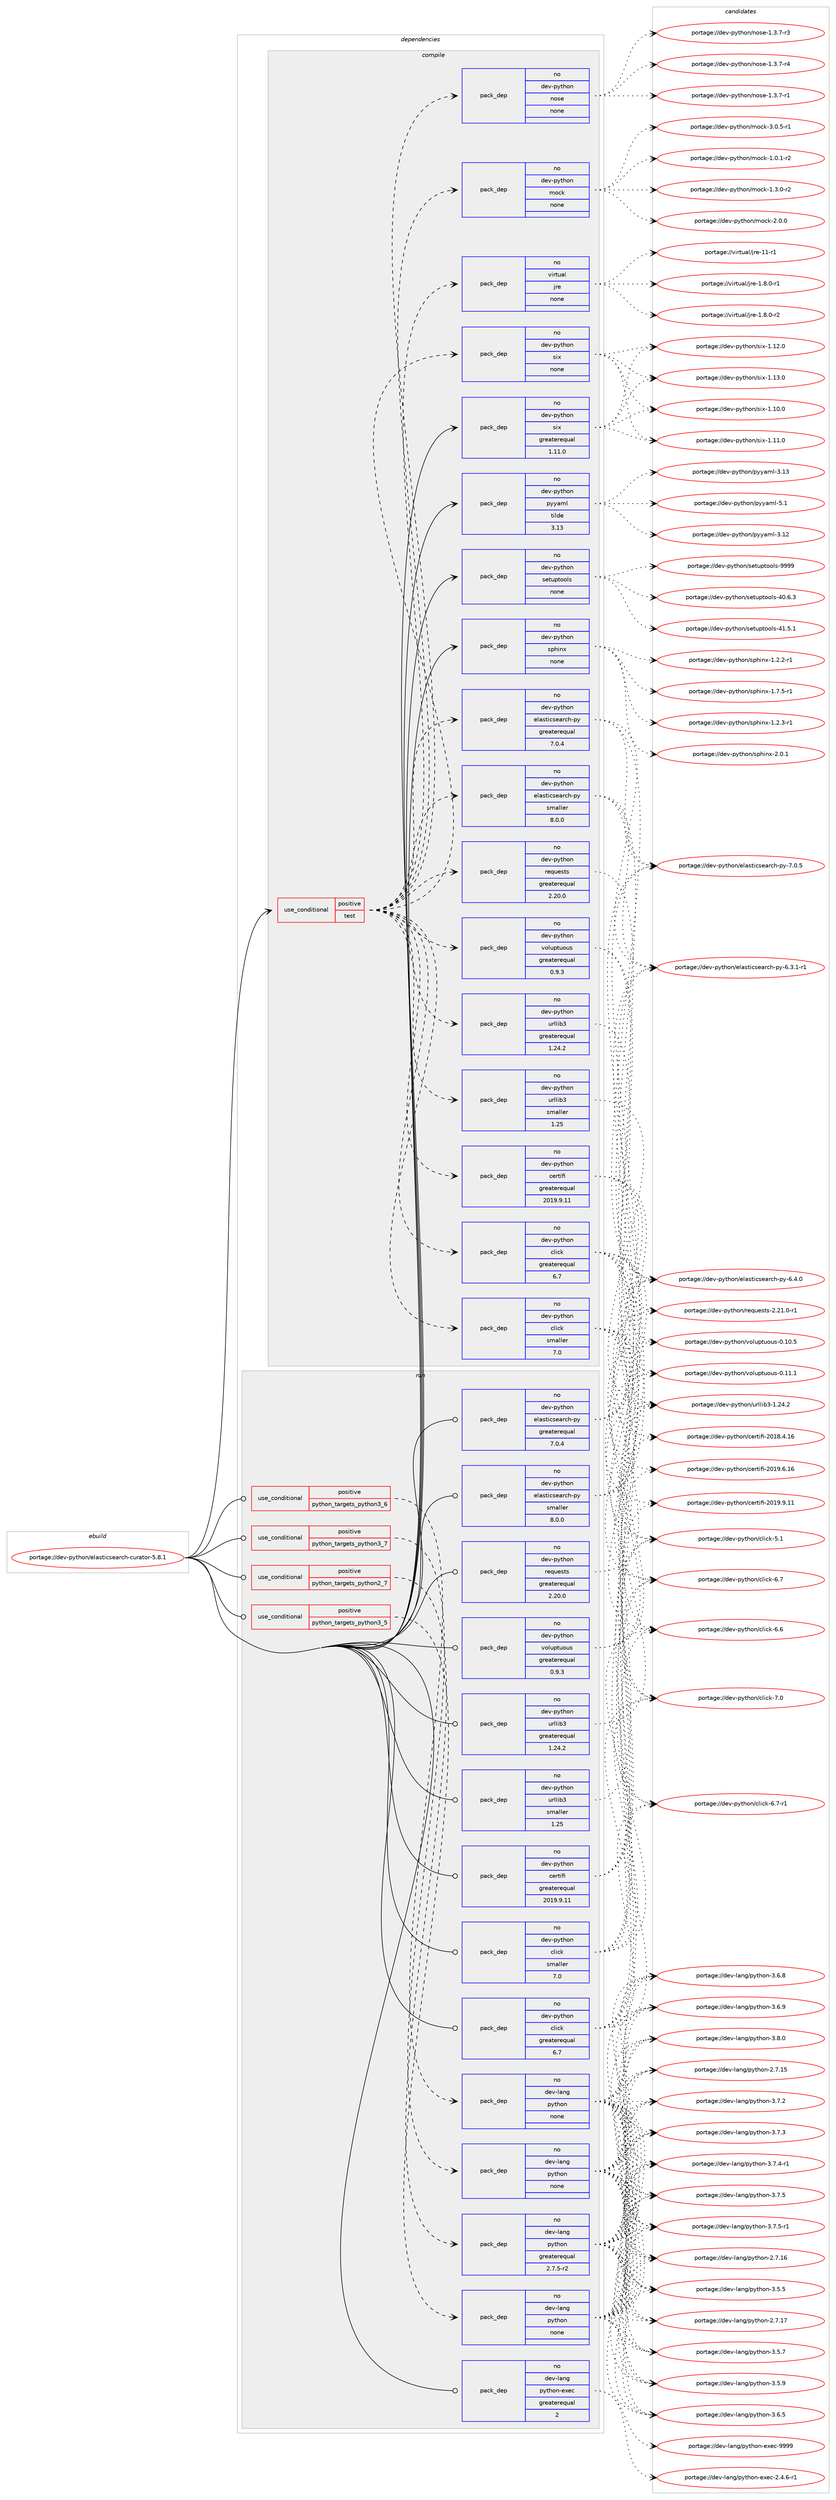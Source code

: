 digraph prolog {

# *************
# Graph options
# *************

newrank=true;
concentrate=true;
compound=true;
graph [rankdir=LR,fontname=Helvetica,fontsize=10,ranksep=1.5];#, ranksep=2.5, nodesep=0.2];
edge  [arrowhead=vee];
node  [fontname=Helvetica,fontsize=10];

# **********
# The ebuild
# **********

subgraph cluster_leftcol {
color=gray;
rank=same;
label=<<i>ebuild</i>>;
id [label="portage://dev-python/elasticsearch-curator-5.8.1", color=red, width=4, href="../dev-python/elasticsearch-curator-5.8.1.svg"];
}

# ****************
# The dependencies
# ****************

subgraph cluster_midcol {
color=gray;
label=<<i>dependencies</i>>;
subgraph cluster_compile {
fillcolor="#eeeeee";
style=filled;
label=<<i>compile</i>>;
subgraph cond28174 {
dependency138014 [label=<<TABLE BORDER="0" CELLBORDER="1" CELLSPACING="0" CELLPADDING="4"><TR><TD ROWSPAN="3" CELLPADDING="10">use_conditional</TD></TR><TR><TD>positive</TD></TR><TR><TD>test</TD></TR></TABLE>>, shape=none, color=red];
subgraph pack106523 {
dependency138015 [label=<<TABLE BORDER="0" CELLBORDER="1" CELLSPACING="0" CELLPADDING="4" WIDTH="220"><TR><TD ROWSPAN="6" CELLPADDING="30">pack_dep</TD></TR><TR><TD WIDTH="110">no</TD></TR><TR><TD>dev-python</TD></TR><TR><TD>elasticsearch-py</TD></TR><TR><TD>greaterequal</TD></TR><TR><TD>7.0.4</TD></TR></TABLE>>, shape=none, color=blue];
}
dependency138014:e -> dependency138015:w [weight=20,style="dashed",arrowhead="vee"];
subgraph pack106524 {
dependency138016 [label=<<TABLE BORDER="0" CELLBORDER="1" CELLSPACING="0" CELLPADDING="4" WIDTH="220"><TR><TD ROWSPAN="6" CELLPADDING="30">pack_dep</TD></TR><TR><TD WIDTH="110">no</TD></TR><TR><TD>dev-python</TD></TR><TR><TD>elasticsearch-py</TD></TR><TR><TD>smaller</TD></TR><TR><TD>8.0.0</TD></TR></TABLE>>, shape=none, color=blue];
}
dependency138014:e -> dependency138016:w [weight=20,style="dashed",arrowhead="vee"];
subgraph pack106525 {
dependency138017 [label=<<TABLE BORDER="0" CELLBORDER="1" CELLSPACING="0" CELLPADDING="4" WIDTH="220"><TR><TD ROWSPAN="6" CELLPADDING="30">pack_dep</TD></TR><TR><TD WIDTH="110">no</TD></TR><TR><TD>dev-python</TD></TR><TR><TD>click</TD></TR><TR><TD>greaterequal</TD></TR><TR><TD>6.7</TD></TR></TABLE>>, shape=none, color=blue];
}
dependency138014:e -> dependency138017:w [weight=20,style="dashed",arrowhead="vee"];
subgraph pack106526 {
dependency138018 [label=<<TABLE BORDER="0" CELLBORDER="1" CELLSPACING="0" CELLPADDING="4" WIDTH="220"><TR><TD ROWSPAN="6" CELLPADDING="30">pack_dep</TD></TR><TR><TD WIDTH="110">no</TD></TR><TR><TD>dev-python</TD></TR><TR><TD>click</TD></TR><TR><TD>smaller</TD></TR><TR><TD>7.0</TD></TR></TABLE>>, shape=none, color=blue];
}
dependency138014:e -> dependency138018:w [weight=20,style="dashed",arrowhead="vee"];
subgraph pack106527 {
dependency138019 [label=<<TABLE BORDER="0" CELLBORDER="1" CELLSPACING="0" CELLPADDING="4" WIDTH="220"><TR><TD ROWSPAN="6" CELLPADDING="30">pack_dep</TD></TR><TR><TD WIDTH="110">no</TD></TR><TR><TD>dev-python</TD></TR><TR><TD>certifi</TD></TR><TR><TD>greaterequal</TD></TR><TR><TD>2019.9.11</TD></TR></TABLE>>, shape=none, color=blue];
}
dependency138014:e -> dependency138019:w [weight=20,style="dashed",arrowhead="vee"];
subgraph pack106528 {
dependency138020 [label=<<TABLE BORDER="0" CELLBORDER="1" CELLSPACING="0" CELLPADDING="4" WIDTH="220"><TR><TD ROWSPAN="6" CELLPADDING="30">pack_dep</TD></TR><TR><TD WIDTH="110">no</TD></TR><TR><TD>dev-python</TD></TR><TR><TD>requests</TD></TR><TR><TD>greaterequal</TD></TR><TR><TD>2.20.0</TD></TR></TABLE>>, shape=none, color=blue];
}
dependency138014:e -> dependency138020:w [weight=20,style="dashed",arrowhead="vee"];
subgraph pack106529 {
dependency138021 [label=<<TABLE BORDER="0" CELLBORDER="1" CELLSPACING="0" CELLPADDING="4" WIDTH="220"><TR><TD ROWSPAN="6" CELLPADDING="30">pack_dep</TD></TR><TR><TD WIDTH="110">no</TD></TR><TR><TD>dev-python</TD></TR><TR><TD>urllib3</TD></TR><TR><TD>greaterequal</TD></TR><TR><TD>1.24.2</TD></TR></TABLE>>, shape=none, color=blue];
}
dependency138014:e -> dependency138021:w [weight=20,style="dashed",arrowhead="vee"];
subgraph pack106530 {
dependency138022 [label=<<TABLE BORDER="0" CELLBORDER="1" CELLSPACING="0" CELLPADDING="4" WIDTH="220"><TR><TD ROWSPAN="6" CELLPADDING="30">pack_dep</TD></TR><TR><TD WIDTH="110">no</TD></TR><TR><TD>dev-python</TD></TR><TR><TD>urllib3</TD></TR><TR><TD>smaller</TD></TR><TR><TD>1.25</TD></TR></TABLE>>, shape=none, color=blue];
}
dependency138014:e -> dependency138022:w [weight=20,style="dashed",arrowhead="vee"];
subgraph pack106531 {
dependency138023 [label=<<TABLE BORDER="0" CELLBORDER="1" CELLSPACING="0" CELLPADDING="4" WIDTH="220"><TR><TD ROWSPAN="6" CELLPADDING="30">pack_dep</TD></TR><TR><TD WIDTH="110">no</TD></TR><TR><TD>dev-python</TD></TR><TR><TD>voluptuous</TD></TR><TR><TD>greaterequal</TD></TR><TR><TD>0.9.3</TD></TR></TABLE>>, shape=none, color=blue];
}
dependency138014:e -> dependency138023:w [weight=20,style="dashed",arrowhead="vee"];
subgraph pack106532 {
dependency138024 [label=<<TABLE BORDER="0" CELLBORDER="1" CELLSPACING="0" CELLPADDING="4" WIDTH="220"><TR><TD ROWSPAN="6" CELLPADDING="30">pack_dep</TD></TR><TR><TD WIDTH="110">no</TD></TR><TR><TD>virtual</TD></TR><TR><TD>jre</TD></TR><TR><TD>none</TD></TR><TR><TD></TD></TR></TABLE>>, shape=none, color=blue];
}
dependency138014:e -> dependency138024:w [weight=20,style="dashed",arrowhead="vee"];
subgraph pack106533 {
dependency138025 [label=<<TABLE BORDER="0" CELLBORDER="1" CELLSPACING="0" CELLPADDING="4" WIDTH="220"><TR><TD ROWSPAN="6" CELLPADDING="30">pack_dep</TD></TR><TR><TD WIDTH="110">no</TD></TR><TR><TD>dev-python</TD></TR><TR><TD>mock</TD></TR><TR><TD>none</TD></TR><TR><TD></TD></TR></TABLE>>, shape=none, color=blue];
}
dependency138014:e -> dependency138025:w [weight=20,style="dashed",arrowhead="vee"];
subgraph pack106534 {
dependency138026 [label=<<TABLE BORDER="0" CELLBORDER="1" CELLSPACING="0" CELLPADDING="4" WIDTH="220"><TR><TD ROWSPAN="6" CELLPADDING="30">pack_dep</TD></TR><TR><TD WIDTH="110">no</TD></TR><TR><TD>dev-python</TD></TR><TR><TD>nose</TD></TR><TR><TD>none</TD></TR><TR><TD></TD></TR></TABLE>>, shape=none, color=blue];
}
dependency138014:e -> dependency138026:w [weight=20,style="dashed",arrowhead="vee"];
subgraph pack106535 {
dependency138027 [label=<<TABLE BORDER="0" CELLBORDER="1" CELLSPACING="0" CELLPADDING="4" WIDTH="220"><TR><TD ROWSPAN="6" CELLPADDING="30">pack_dep</TD></TR><TR><TD WIDTH="110">no</TD></TR><TR><TD>dev-python</TD></TR><TR><TD>six</TD></TR><TR><TD>none</TD></TR><TR><TD></TD></TR></TABLE>>, shape=none, color=blue];
}
dependency138014:e -> dependency138027:w [weight=20,style="dashed",arrowhead="vee"];
}
id:e -> dependency138014:w [weight=20,style="solid",arrowhead="vee"];
subgraph pack106536 {
dependency138028 [label=<<TABLE BORDER="0" CELLBORDER="1" CELLSPACING="0" CELLPADDING="4" WIDTH="220"><TR><TD ROWSPAN="6" CELLPADDING="30">pack_dep</TD></TR><TR><TD WIDTH="110">no</TD></TR><TR><TD>dev-python</TD></TR><TR><TD>pyyaml</TD></TR><TR><TD>tilde</TD></TR><TR><TD>3.13</TD></TR></TABLE>>, shape=none, color=blue];
}
id:e -> dependency138028:w [weight=20,style="solid",arrowhead="vee"];
subgraph pack106537 {
dependency138029 [label=<<TABLE BORDER="0" CELLBORDER="1" CELLSPACING="0" CELLPADDING="4" WIDTH="220"><TR><TD ROWSPAN="6" CELLPADDING="30">pack_dep</TD></TR><TR><TD WIDTH="110">no</TD></TR><TR><TD>dev-python</TD></TR><TR><TD>setuptools</TD></TR><TR><TD>none</TD></TR><TR><TD></TD></TR></TABLE>>, shape=none, color=blue];
}
id:e -> dependency138029:w [weight=20,style="solid",arrowhead="vee"];
subgraph pack106538 {
dependency138030 [label=<<TABLE BORDER="0" CELLBORDER="1" CELLSPACING="0" CELLPADDING="4" WIDTH="220"><TR><TD ROWSPAN="6" CELLPADDING="30">pack_dep</TD></TR><TR><TD WIDTH="110">no</TD></TR><TR><TD>dev-python</TD></TR><TR><TD>six</TD></TR><TR><TD>greaterequal</TD></TR><TR><TD>1.11.0</TD></TR></TABLE>>, shape=none, color=blue];
}
id:e -> dependency138030:w [weight=20,style="solid",arrowhead="vee"];
subgraph pack106539 {
dependency138031 [label=<<TABLE BORDER="0" CELLBORDER="1" CELLSPACING="0" CELLPADDING="4" WIDTH="220"><TR><TD ROWSPAN="6" CELLPADDING="30">pack_dep</TD></TR><TR><TD WIDTH="110">no</TD></TR><TR><TD>dev-python</TD></TR><TR><TD>sphinx</TD></TR><TR><TD>none</TD></TR><TR><TD></TD></TR></TABLE>>, shape=none, color=blue];
}
id:e -> dependency138031:w [weight=20,style="solid",arrowhead="vee"];
}
subgraph cluster_compileandrun {
fillcolor="#eeeeee";
style=filled;
label=<<i>compile and run</i>>;
}
subgraph cluster_run {
fillcolor="#eeeeee";
style=filled;
label=<<i>run</i>>;
subgraph cond28175 {
dependency138032 [label=<<TABLE BORDER="0" CELLBORDER="1" CELLSPACING="0" CELLPADDING="4"><TR><TD ROWSPAN="3" CELLPADDING="10">use_conditional</TD></TR><TR><TD>positive</TD></TR><TR><TD>python_targets_python2_7</TD></TR></TABLE>>, shape=none, color=red];
subgraph pack106540 {
dependency138033 [label=<<TABLE BORDER="0" CELLBORDER="1" CELLSPACING="0" CELLPADDING="4" WIDTH="220"><TR><TD ROWSPAN="6" CELLPADDING="30">pack_dep</TD></TR><TR><TD WIDTH="110">no</TD></TR><TR><TD>dev-lang</TD></TR><TR><TD>python</TD></TR><TR><TD>greaterequal</TD></TR><TR><TD>2.7.5-r2</TD></TR></TABLE>>, shape=none, color=blue];
}
dependency138032:e -> dependency138033:w [weight=20,style="dashed",arrowhead="vee"];
}
id:e -> dependency138032:w [weight=20,style="solid",arrowhead="odot"];
subgraph cond28176 {
dependency138034 [label=<<TABLE BORDER="0" CELLBORDER="1" CELLSPACING="0" CELLPADDING="4"><TR><TD ROWSPAN="3" CELLPADDING="10">use_conditional</TD></TR><TR><TD>positive</TD></TR><TR><TD>python_targets_python3_5</TD></TR></TABLE>>, shape=none, color=red];
subgraph pack106541 {
dependency138035 [label=<<TABLE BORDER="0" CELLBORDER="1" CELLSPACING="0" CELLPADDING="4" WIDTH="220"><TR><TD ROWSPAN="6" CELLPADDING="30">pack_dep</TD></TR><TR><TD WIDTH="110">no</TD></TR><TR><TD>dev-lang</TD></TR><TR><TD>python</TD></TR><TR><TD>none</TD></TR><TR><TD></TD></TR></TABLE>>, shape=none, color=blue];
}
dependency138034:e -> dependency138035:w [weight=20,style="dashed",arrowhead="vee"];
}
id:e -> dependency138034:w [weight=20,style="solid",arrowhead="odot"];
subgraph cond28177 {
dependency138036 [label=<<TABLE BORDER="0" CELLBORDER="1" CELLSPACING="0" CELLPADDING="4"><TR><TD ROWSPAN="3" CELLPADDING="10">use_conditional</TD></TR><TR><TD>positive</TD></TR><TR><TD>python_targets_python3_6</TD></TR></TABLE>>, shape=none, color=red];
subgraph pack106542 {
dependency138037 [label=<<TABLE BORDER="0" CELLBORDER="1" CELLSPACING="0" CELLPADDING="4" WIDTH="220"><TR><TD ROWSPAN="6" CELLPADDING="30">pack_dep</TD></TR><TR><TD WIDTH="110">no</TD></TR><TR><TD>dev-lang</TD></TR><TR><TD>python</TD></TR><TR><TD>none</TD></TR><TR><TD></TD></TR></TABLE>>, shape=none, color=blue];
}
dependency138036:e -> dependency138037:w [weight=20,style="dashed",arrowhead="vee"];
}
id:e -> dependency138036:w [weight=20,style="solid",arrowhead="odot"];
subgraph cond28178 {
dependency138038 [label=<<TABLE BORDER="0" CELLBORDER="1" CELLSPACING="0" CELLPADDING="4"><TR><TD ROWSPAN="3" CELLPADDING="10">use_conditional</TD></TR><TR><TD>positive</TD></TR><TR><TD>python_targets_python3_7</TD></TR></TABLE>>, shape=none, color=red];
subgraph pack106543 {
dependency138039 [label=<<TABLE BORDER="0" CELLBORDER="1" CELLSPACING="0" CELLPADDING="4" WIDTH="220"><TR><TD ROWSPAN="6" CELLPADDING="30">pack_dep</TD></TR><TR><TD WIDTH="110">no</TD></TR><TR><TD>dev-lang</TD></TR><TR><TD>python</TD></TR><TR><TD>none</TD></TR><TR><TD></TD></TR></TABLE>>, shape=none, color=blue];
}
dependency138038:e -> dependency138039:w [weight=20,style="dashed",arrowhead="vee"];
}
id:e -> dependency138038:w [weight=20,style="solid",arrowhead="odot"];
subgraph pack106544 {
dependency138040 [label=<<TABLE BORDER="0" CELLBORDER="1" CELLSPACING="0" CELLPADDING="4" WIDTH="220"><TR><TD ROWSPAN="6" CELLPADDING="30">pack_dep</TD></TR><TR><TD WIDTH="110">no</TD></TR><TR><TD>dev-lang</TD></TR><TR><TD>python-exec</TD></TR><TR><TD>greaterequal</TD></TR><TR><TD>2</TD></TR></TABLE>>, shape=none, color=blue];
}
id:e -> dependency138040:w [weight=20,style="solid",arrowhead="odot"];
subgraph pack106545 {
dependency138041 [label=<<TABLE BORDER="0" CELLBORDER="1" CELLSPACING="0" CELLPADDING="4" WIDTH="220"><TR><TD ROWSPAN="6" CELLPADDING="30">pack_dep</TD></TR><TR><TD WIDTH="110">no</TD></TR><TR><TD>dev-python</TD></TR><TR><TD>certifi</TD></TR><TR><TD>greaterequal</TD></TR><TR><TD>2019.9.11</TD></TR></TABLE>>, shape=none, color=blue];
}
id:e -> dependency138041:w [weight=20,style="solid",arrowhead="odot"];
subgraph pack106546 {
dependency138042 [label=<<TABLE BORDER="0" CELLBORDER="1" CELLSPACING="0" CELLPADDING="4" WIDTH="220"><TR><TD ROWSPAN="6" CELLPADDING="30">pack_dep</TD></TR><TR><TD WIDTH="110">no</TD></TR><TR><TD>dev-python</TD></TR><TR><TD>click</TD></TR><TR><TD>greaterequal</TD></TR><TR><TD>6.7</TD></TR></TABLE>>, shape=none, color=blue];
}
id:e -> dependency138042:w [weight=20,style="solid",arrowhead="odot"];
subgraph pack106547 {
dependency138043 [label=<<TABLE BORDER="0" CELLBORDER="1" CELLSPACING="0" CELLPADDING="4" WIDTH="220"><TR><TD ROWSPAN="6" CELLPADDING="30">pack_dep</TD></TR><TR><TD WIDTH="110">no</TD></TR><TR><TD>dev-python</TD></TR><TR><TD>click</TD></TR><TR><TD>smaller</TD></TR><TR><TD>7.0</TD></TR></TABLE>>, shape=none, color=blue];
}
id:e -> dependency138043:w [weight=20,style="solid",arrowhead="odot"];
subgraph pack106548 {
dependency138044 [label=<<TABLE BORDER="0" CELLBORDER="1" CELLSPACING="0" CELLPADDING="4" WIDTH="220"><TR><TD ROWSPAN="6" CELLPADDING="30">pack_dep</TD></TR><TR><TD WIDTH="110">no</TD></TR><TR><TD>dev-python</TD></TR><TR><TD>elasticsearch-py</TD></TR><TR><TD>greaterequal</TD></TR><TR><TD>7.0.4</TD></TR></TABLE>>, shape=none, color=blue];
}
id:e -> dependency138044:w [weight=20,style="solid",arrowhead="odot"];
subgraph pack106549 {
dependency138045 [label=<<TABLE BORDER="0" CELLBORDER="1" CELLSPACING="0" CELLPADDING="4" WIDTH="220"><TR><TD ROWSPAN="6" CELLPADDING="30">pack_dep</TD></TR><TR><TD WIDTH="110">no</TD></TR><TR><TD>dev-python</TD></TR><TR><TD>elasticsearch-py</TD></TR><TR><TD>smaller</TD></TR><TR><TD>8.0.0</TD></TR></TABLE>>, shape=none, color=blue];
}
id:e -> dependency138045:w [weight=20,style="solid",arrowhead="odot"];
subgraph pack106550 {
dependency138046 [label=<<TABLE BORDER="0" CELLBORDER="1" CELLSPACING="0" CELLPADDING="4" WIDTH="220"><TR><TD ROWSPAN="6" CELLPADDING="30">pack_dep</TD></TR><TR><TD WIDTH="110">no</TD></TR><TR><TD>dev-python</TD></TR><TR><TD>requests</TD></TR><TR><TD>greaterequal</TD></TR><TR><TD>2.20.0</TD></TR></TABLE>>, shape=none, color=blue];
}
id:e -> dependency138046:w [weight=20,style="solid",arrowhead="odot"];
subgraph pack106551 {
dependency138047 [label=<<TABLE BORDER="0" CELLBORDER="1" CELLSPACING="0" CELLPADDING="4" WIDTH="220"><TR><TD ROWSPAN="6" CELLPADDING="30">pack_dep</TD></TR><TR><TD WIDTH="110">no</TD></TR><TR><TD>dev-python</TD></TR><TR><TD>urllib3</TD></TR><TR><TD>greaterequal</TD></TR><TR><TD>1.24.2</TD></TR></TABLE>>, shape=none, color=blue];
}
id:e -> dependency138047:w [weight=20,style="solid",arrowhead="odot"];
subgraph pack106552 {
dependency138048 [label=<<TABLE BORDER="0" CELLBORDER="1" CELLSPACING="0" CELLPADDING="4" WIDTH="220"><TR><TD ROWSPAN="6" CELLPADDING="30">pack_dep</TD></TR><TR><TD WIDTH="110">no</TD></TR><TR><TD>dev-python</TD></TR><TR><TD>urllib3</TD></TR><TR><TD>smaller</TD></TR><TR><TD>1.25</TD></TR></TABLE>>, shape=none, color=blue];
}
id:e -> dependency138048:w [weight=20,style="solid",arrowhead="odot"];
subgraph pack106553 {
dependency138049 [label=<<TABLE BORDER="0" CELLBORDER="1" CELLSPACING="0" CELLPADDING="4" WIDTH="220"><TR><TD ROWSPAN="6" CELLPADDING="30">pack_dep</TD></TR><TR><TD WIDTH="110">no</TD></TR><TR><TD>dev-python</TD></TR><TR><TD>voluptuous</TD></TR><TR><TD>greaterequal</TD></TR><TR><TD>0.9.3</TD></TR></TABLE>>, shape=none, color=blue];
}
id:e -> dependency138049:w [weight=20,style="solid",arrowhead="odot"];
}
}

# **************
# The candidates
# **************

subgraph cluster_choices {
rank=same;
color=gray;
label=<<i>candidates</i>>;

subgraph choice106523 {
color=black;
nodesep=1;
choiceportage100101118451121211161041111104710110897115116105991151019711499104451121214554465146494511449 [label="portage://dev-python/elasticsearch-py-6.3.1-r1", color=red, width=4,href="../dev-python/elasticsearch-py-6.3.1-r1.svg"];
choiceportage10010111845112121116104111110471011089711511610599115101971149910445112121455446524648 [label="portage://dev-python/elasticsearch-py-6.4.0", color=red, width=4,href="../dev-python/elasticsearch-py-6.4.0.svg"];
choiceportage10010111845112121116104111110471011089711511610599115101971149910445112121455546484653 [label="portage://dev-python/elasticsearch-py-7.0.5", color=red, width=4,href="../dev-python/elasticsearch-py-7.0.5.svg"];
dependency138015:e -> choiceportage100101118451121211161041111104710110897115116105991151019711499104451121214554465146494511449:w [style=dotted,weight="100"];
dependency138015:e -> choiceportage10010111845112121116104111110471011089711511610599115101971149910445112121455446524648:w [style=dotted,weight="100"];
dependency138015:e -> choiceportage10010111845112121116104111110471011089711511610599115101971149910445112121455546484653:w [style=dotted,weight="100"];
}
subgraph choice106524 {
color=black;
nodesep=1;
choiceportage100101118451121211161041111104710110897115116105991151019711499104451121214554465146494511449 [label="portage://dev-python/elasticsearch-py-6.3.1-r1", color=red, width=4,href="../dev-python/elasticsearch-py-6.3.1-r1.svg"];
choiceportage10010111845112121116104111110471011089711511610599115101971149910445112121455446524648 [label="portage://dev-python/elasticsearch-py-6.4.0", color=red, width=4,href="../dev-python/elasticsearch-py-6.4.0.svg"];
choiceportage10010111845112121116104111110471011089711511610599115101971149910445112121455546484653 [label="portage://dev-python/elasticsearch-py-7.0.5", color=red, width=4,href="../dev-python/elasticsearch-py-7.0.5.svg"];
dependency138016:e -> choiceportage100101118451121211161041111104710110897115116105991151019711499104451121214554465146494511449:w [style=dotted,weight="100"];
dependency138016:e -> choiceportage10010111845112121116104111110471011089711511610599115101971149910445112121455446524648:w [style=dotted,weight="100"];
dependency138016:e -> choiceportage10010111845112121116104111110471011089711511610599115101971149910445112121455546484653:w [style=dotted,weight="100"];
}
subgraph choice106525 {
color=black;
nodesep=1;
choiceportage1001011184511212111610411111047991081059910745534649 [label="portage://dev-python/click-5.1", color=red, width=4,href="../dev-python/click-5.1.svg"];
choiceportage1001011184511212111610411111047991081059910745544654 [label="portage://dev-python/click-6.6", color=red, width=4,href="../dev-python/click-6.6.svg"];
choiceportage1001011184511212111610411111047991081059910745544655 [label="portage://dev-python/click-6.7", color=red, width=4,href="../dev-python/click-6.7.svg"];
choiceportage10010111845112121116104111110479910810599107455446554511449 [label="portage://dev-python/click-6.7-r1", color=red, width=4,href="../dev-python/click-6.7-r1.svg"];
choiceportage1001011184511212111610411111047991081059910745554648 [label="portage://dev-python/click-7.0", color=red, width=4,href="../dev-python/click-7.0.svg"];
dependency138017:e -> choiceportage1001011184511212111610411111047991081059910745534649:w [style=dotted,weight="100"];
dependency138017:e -> choiceportage1001011184511212111610411111047991081059910745544654:w [style=dotted,weight="100"];
dependency138017:e -> choiceportage1001011184511212111610411111047991081059910745544655:w [style=dotted,weight="100"];
dependency138017:e -> choiceportage10010111845112121116104111110479910810599107455446554511449:w [style=dotted,weight="100"];
dependency138017:e -> choiceportage1001011184511212111610411111047991081059910745554648:w [style=dotted,weight="100"];
}
subgraph choice106526 {
color=black;
nodesep=1;
choiceportage1001011184511212111610411111047991081059910745534649 [label="portage://dev-python/click-5.1", color=red, width=4,href="../dev-python/click-5.1.svg"];
choiceportage1001011184511212111610411111047991081059910745544654 [label="portage://dev-python/click-6.6", color=red, width=4,href="../dev-python/click-6.6.svg"];
choiceportage1001011184511212111610411111047991081059910745544655 [label="portage://dev-python/click-6.7", color=red, width=4,href="../dev-python/click-6.7.svg"];
choiceportage10010111845112121116104111110479910810599107455446554511449 [label="portage://dev-python/click-6.7-r1", color=red, width=4,href="../dev-python/click-6.7-r1.svg"];
choiceportage1001011184511212111610411111047991081059910745554648 [label="portage://dev-python/click-7.0", color=red, width=4,href="../dev-python/click-7.0.svg"];
dependency138018:e -> choiceportage1001011184511212111610411111047991081059910745534649:w [style=dotted,weight="100"];
dependency138018:e -> choiceportage1001011184511212111610411111047991081059910745544654:w [style=dotted,weight="100"];
dependency138018:e -> choiceportage1001011184511212111610411111047991081059910745544655:w [style=dotted,weight="100"];
dependency138018:e -> choiceportage10010111845112121116104111110479910810599107455446554511449:w [style=dotted,weight="100"];
dependency138018:e -> choiceportage1001011184511212111610411111047991081059910745554648:w [style=dotted,weight="100"];
}
subgraph choice106527 {
color=black;
nodesep=1;
choiceportage10010111845112121116104111110479910111411610510210545504849564652464954 [label="portage://dev-python/certifi-2018.4.16", color=red, width=4,href="../dev-python/certifi-2018.4.16.svg"];
choiceportage10010111845112121116104111110479910111411610510210545504849574654464954 [label="portage://dev-python/certifi-2019.6.16", color=red, width=4,href="../dev-python/certifi-2019.6.16.svg"];
choiceportage10010111845112121116104111110479910111411610510210545504849574657464949 [label="portage://dev-python/certifi-2019.9.11", color=red, width=4,href="../dev-python/certifi-2019.9.11.svg"];
dependency138019:e -> choiceportage10010111845112121116104111110479910111411610510210545504849564652464954:w [style=dotted,weight="100"];
dependency138019:e -> choiceportage10010111845112121116104111110479910111411610510210545504849574654464954:w [style=dotted,weight="100"];
dependency138019:e -> choiceportage10010111845112121116104111110479910111411610510210545504849574657464949:w [style=dotted,weight="100"];
}
subgraph choice106528 {
color=black;
nodesep=1;
choiceportage1001011184511212111610411111047114101113117101115116115455046504946484511449 [label="portage://dev-python/requests-2.21.0-r1", color=red, width=4,href="../dev-python/requests-2.21.0-r1.svg"];
dependency138020:e -> choiceportage1001011184511212111610411111047114101113117101115116115455046504946484511449:w [style=dotted,weight="100"];
}
subgraph choice106529 {
color=black;
nodesep=1;
choiceportage1001011184511212111610411111047117114108108105985145494650524650 [label="portage://dev-python/urllib3-1.24.2", color=red, width=4,href="../dev-python/urllib3-1.24.2.svg"];
dependency138021:e -> choiceportage1001011184511212111610411111047117114108108105985145494650524650:w [style=dotted,weight="100"];
}
subgraph choice106530 {
color=black;
nodesep=1;
choiceportage1001011184511212111610411111047117114108108105985145494650524650 [label="portage://dev-python/urllib3-1.24.2", color=red, width=4,href="../dev-python/urllib3-1.24.2.svg"];
dependency138022:e -> choiceportage1001011184511212111610411111047117114108108105985145494650524650:w [style=dotted,weight="100"];
}
subgraph choice106531 {
color=black;
nodesep=1;
choiceportage100101118451121211161041111104711811110811711211611711111711545484649484653 [label="portage://dev-python/voluptuous-0.10.5", color=red, width=4,href="../dev-python/voluptuous-0.10.5.svg"];
choiceportage100101118451121211161041111104711811110811711211611711111711545484649494649 [label="portage://dev-python/voluptuous-0.11.1", color=red, width=4,href="../dev-python/voluptuous-0.11.1.svg"];
dependency138023:e -> choiceportage100101118451121211161041111104711811110811711211611711111711545484649484653:w [style=dotted,weight="100"];
dependency138023:e -> choiceportage100101118451121211161041111104711811110811711211611711111711545484649494649:w [style=dotted,weight="100"];
}
subgraph choice106532 {
color=black;
nodesep=1;
choiceportage11810511411611797108471061141014549465646484511449 [label="portage://virtual/jre-1.8.0-r1", color=red, width=4,href="../virtual/jre-1.8.0-r1.svg"];
choiceportage11810511411611797108471061141014549465646484511450 [label="portage://virtual/jre-1.8.0-r2", color=red, width=4,href="../virtual/jre-1.8.0-r2.svg"];
choiceportage11810511411611797108471061141014549494511449 [label="portage://virtual/jre-11-r1", color=red, width=4,href="../virtual/jre-11-r1.svg"];
dependency138024:e -> choiceportage11810511411611797108471061141014549465646484511449:w [style=dotted,weight="100"];
dependency138024:e -> choiceportage11810511411611797108471061141014549465646484511450:w [style=dotted,weight="100"];
dependency138024:e -> choiceportage11810511411611797108471061141014549494511449:w [style=dotted,weight="100"];
}
subgraph choice106533 {
color=black;
nodesep=1;
choiceportage1001011184511212111610411111047109111991074549464846494511450 [label="portage://dev-python/mock-1.0.1-r2", color=red, width=4,href="../dev-python/mock-1.0.1-r2.svg"];
choiceportage1001011184511212111610411111047109111991074549465146484511450 [label="portage://dev-python/mock-1.3.0-r2", color=red, width=4,href="../dev-python/mock-1.3.0-r2.svg"];
choiceportage100101118451121211161041111104710911199107455046484648 [label="portage://dev-python/mock-2.0.0", color=red, width=4,href="../dev-python/mock-2.0.0.svg"];
choiceportage1001011184511212111610411111047109111991074551464846534511449 [label="portage://dev-python/mock-3.0.5-r1", color=red, width=4,href="../dev-python/mock-3.0.5-r1.svg"];
dependency138025:e -> choiceportage1001011184511212111610411111047109111991074549464846494511450:w [style=dotted,weight="100"];
dependency138025:e -> choiceportage1001011184511212111610411111047109111991074549465146484511450:w [style=dotted,weight="100"];
dependency138025:e -> choiceportage100101118451121211161041111104710911199107455046484648:w [style=dotted,weight="100"];
dependency138025:e -> choiceportage1001011184511212111610411111047109111991074551464846534511449:w [style=dotted,weight="100"];
}
subgraph choice106534 {
color=black;
nodesep=1;
choiceportage10010111845112121116104111110471101111151014549465146554511449 [label="portage://dev-python/nose-1.3.7-r1", color=red, width=4,href="../dev-python/nose-1.3.7-r1.svg"];
choiceportage10010111845112121116104111110471101111151014549465146554511451 [label="portage://dev-python/nose-1.3.7-r3", color=red, width=4,href="../dev-python/nose-1.3.7-r3.svg"];
choiceportage10010111845112121116104111110471101111151014549465146554511452 [label="portage://dev-python/nose-1.3.7-r4", color=red, width=4,href="../dev-python/nose-1.3.7-r4.svg"];
dependency138026:e -> choiceportage10010111845112121116104111110471101111151014549465146554511449:w [style=dotted,weight="100"];
dependency138026:e -> choiceportage10010111845112121116104111110471101111151014549465146554511451:w [style=dotted,weight="100"];
dependency138026:e -> choiceportage10010111845112121116104111110471101111151014549465146554511452:w [style=dotted,weight="100"];
}
subgraph choice106535 {
color=black;
nodesep=1;
choiceportage100101118451121211161041111104711510512045494649484648 [label="portage://dev-python/six-1.10.0", color=red, width=4,href="../dev-python/six-1.10.0.svg"];
choiceportage100101118451121211161041111104711510512045494649494648 [label="portage://dev-python/six-1.11.0", color=red, width=4,href="../dev-python/six-1.11.0.svg"];
choiceportage100101118451121211161041111104711510512045494649504648 [label="portage://dev-python/six-1.12.0", color=red, width=4,href="../dev-python/six-1.12.0.svg"];
choiceportage100101118451121211161041111104711510512045494649514648 [label="portage://dev-python/six-1.13.0", color=red, width=4,href="../dev-python/six-1.13.0.svg"];
dependency138027:e -> choiceportage100101118451121211161041111104711510512045494649484648:w [style=dotted,weight="100"];
dependency138027:e -> choiceportage100101118451121211161041111104711510512045494649494648:w [style=dotted,weight="100"];
dependency138027:e -> choiceportage100101118451121211161041111104711510512045494649504648:w [style=dotted,weight="100"];
dependency138027:e -> choiceportage100101118451121211161041111104711510512045494649514648:w [style=dotted,weight="100"];
}
subgraph choice106536 {
color=black;
nodesep=1;
choiceportage1001011184511212111610411111047112121121971091084551464950 [label="portage://dev-python/pyyaml-3.12", color=red, width=4,href="../dev-python/pyyaml-3.12.svg"];
choiceportage1001011184511212111610411111047112121121971091084551464951 [label="portage://dev-python/pyyaml-3.13", color=red, width=4,href="../dev-python/pyyaml-3.13.svg"];
choiceportage10010111845112121116104111110471121211219710910845534649 [label="portage://dev-python/pyyaml-5.1", color=red, width=4,href="../dev-python/pyyaml-5.1.svg"];
dependency138028:e -> choiceportage1001011184511212111610411111047112121121971091084551464950:w [style=dotted,weight="100"];
dependency138028:e -> choiceportage1001011184511212111610411111047112121121971091084551464951:w [style=dotted,weight="100"];
dependency138028:e -> choiceportage10010111845112121116104111110471121211219710910845534649:w [style=dotted,weight="100"];
}
subgraph choice106537 {
color=black;
nodesep=1;
choiceportage100101118451121211161041111104711510111611711211611111110811545524846544651 [label="portage://dev-python/setuptools-40.6.3", color=red, width=4,href="../dev-python/setuptools-40.6.3.svg"];
choiceportage100101118451121211161041111104711510111611711211611111110811545524946534649 [label="portage://dev-python/setuptools-41.5.1", color=red, width=4,href="../dev-python/setuptools-41.5.1.svg"];
choiceportage10010111845112121116104111110471151011161171121161111111081154557575757 [label="portage://dev-python/setuptools-9999", color=red, width=4,href="../dev-python/setuptools-9999.svg"];
dependency138029:e -> choiceportage100101118451121211161041111104711510111611711211611111110811545524846544651:w [style=dotted,weight="100"];
dependency138029:e -> choiceportage100101118451121211161041111104711510111611711211611111110811545524946534649:w [style=dotted,weight="100"];
dependency138029:e -> choiceportage10010111845112121116104111110471151011161171121161111111081154557575757:w [style=dotted,weight="100"];
}
subgraph choice106538 {
color=black;
nodesep=1;
choiceportage100101118451121211161041111104711510512045494649484648 [label="portage://dev-python/six-1.10.0", color=red, width=4,href="../dev-python/six-1.10.0.svg"];
choiceportage100101118451121211161041111104711510512045494649494648 [label="portage://dev-python/six-1.11.0", color=red, width=4,href="../dev-python/six-1.11.0.svg"];
choiceportage100101118451121211161041111104711510512045494649504648 [label="portage://dev-python/six-1.12.0", color=red, width=4,href="../dev-python/six-1.12.0.svg"];
choiceportage100101118451121211161041111104711510512045494649514648 [label="portage://dev-python/six-1.13.0", color=red, width=4,href="../dev-python/six-1.13.0.svg"];
dependency138030:e -> choiceportage100101118451121211161041111104711510512045494649484648:w [style=dotted,weight="100"];
dependency138030:e -> choiceportage100101118451121211161041111104711510512045494649494648:w [style=dotted,weight="100"];
dependency138030:e -> choiceportage100101118451121211161041111104711510512045494649504648:w [style=dotted,weight="100"];
dependency138030:e -> choiceportage100101118451121211161041111104711510512045494649514648:w [style=dotted,weight="100"];
}
subgraph choice106539 {
color=black;
nodesep=1;
choiceportage10010111845112121116104111110471151121041051101204549465046504511449 [label="portage://dev-python/sphinx-1.2.2-r1", color=red, width=4,href="../dev-python/sphinx-1.2.2-r1.svg"];
choiceportage10010111845112121116104111110471151121041051101204549465046514511449 [label="portage://dev-python/sphinx-1.2.3-r1", color=red, width=4,href="../dev-python/sphinx-1.2.3-r1.svg"];
choiceportage10010111845112121116104111110471151121041051101204549465546534511449 [label="portage://dev-python/sphinx-1.7.5-r1", color=red, width=4,href="../dev-python/sphinx-1.7.5-r1.svg"];
choiceportage1001011184511212111610411111047115112104105110120455046484649 [label="portage://dev-python/sphinx-2.0.1", color=red, width=4,href="../dev-python/sphinx-2.0.1.svg"];
dependency138031:e -> choiceportage10010111845112121116104111110471151121041051101204549465046504511449:w [style=dotted,weight="100"];
dependency138031:e -> choiceportage10010111845112121116104111110471151121041051101204549465046514511449:w [style=dotted,weight="100"];
dependency138031:e -> choiceportage10010111845112121116104111110471151121041051101204549465546534511449:w [style=dotted,weight="100"];
dependency138031:e -> choiceportage1001011184511212111610411111047115112104105110120455046484649:w [style=dotted,weight="100"];
}
subgraph choice106540 {
color=black;
nodesep=1;
choiceportage10010111845108971101034711212111610411111045504655464953 [label="portage://dev-lang/python-2.7.15", color=red, width=4,href="../dev-lang/python-2.7.15.svg"];
choiceportage10010111845108971101034711212111610411111045504655464954 [label="portage://dev-lang/python-2.7.16", color=red, width=4,href="../dev-lang/python-2.7.16.svg"];
choiceportage10010111845108971101034711212111610411111045504655464955 [label="portage://dev-lang/python-2.7.17", color=red, width=4,href="../dev-lang/python-2.7.17.svg"];
choiceportage100101118451089711010347112121116104111110455146534653 [label="portage://dev-lang/python-3.5.5", color=red, width=4,href="../dev-lang/python-3.5.5.svg"];
choiceportage100101118451089711010347112121116104111110455146534655 [label="portage://dev-lang/python-3.5.7", color=red, width=4,href="../dev-lang/python-3.5.7.svg"];
choiceportage100101118451089711010347112121116104111110455146534657 [label="portage://dev-lang/python-3.5.9", color=red, width=4,href="../dev-lang/python-3.5.9.svg"];
choiceportage100101118451089711010347112121116104111110455146544653 [label="portage://dev-lang/python-3.6.5", color=red, width=4,href="../dev-lang/python-3.6.5.svg"];
choiceportage100101118451089711010347112121116104111110455146544656 [label="portage://dev-lang/python-3.6.8", color=red, width=4,href="../dev-lang/python-3.6.8.svg"];
choiceportage100101118451089711010347112121116104111110455146544657 [label="portage://dev-lang/python-3.6.9", color=red, width=4,href="../dev-lang/python-3.6.9.svg"];
choiceportage100101118451089711010347112121116104111110455146554650 [label="portage://dev-lang/python-3.7.2", color=red, width=4,href="../dev-lang/python-3.7.2.svg"];
choiceportage100101118451089711010347112121116104111110455146554651 [label="portage://dev-lang/python-3.7.3", color=red, width=4,href="../dev-lang/python-3.7.3.svg"];
choiceportage1001011184510897110103471121211161041111104551465546524511449 [label="portage://dev-lang/python-3.7.4-r1", color=red, width=4,href="../dev-lang/python-3.7.4-r1.svg"];
choiceportage100101118451089711010347112121116104111110455146554653 [label="portage://dev-lang/python-3.7.5", color=red, width=4,href="../dev-lang/python-3.7.5.svg"];
choiceportage1001011184510897110103471121211161041111104551465546534511449 [label="portage://dev-lang/python-3.7.5-r1", color=red, width=4,href="../dev-lang/python-3.7.5-r1.svg"];
choiceportage100101118451089711010347112121116104111110455146564648 [label="portage://dev-lang/python-3.8.0", color=red, width=4,href="../dev-lang/python-3.8.0.svg"];
dependency138033:e -> choiceportage10010111845108971101034711212111610411111045504655464953:w [style=dotted,weight="100"];
dependency138033:e -> choiceportage10010111845108971101034711212111610411111045504655464954:w [style=dotted,weight="100"];
dependency138033:e -> choiceportage10010111845108971101034711212111610411111045504655464955:w [style=dotted,weight="100"];
dependency138033:e -> choiceportage100101118451089711010347112121116104111110455146534653:w [style=dotted,weight="100"];
dependency138033:e -> choiceportage100101118451089711010347112121116104111110455146534655:w [style=dotted,weight="100"];
dependency138033:e -> choiceportage100101118451089711010347112121116104111110455146534657:w [style=dotted,weight="100"];
dependency138033:e -> choiceportage100101118451089711010347112121116104111110455146544653:w [style=dotted,weight="100"];
dependency138033:e -> choiceportage100101118451089711010347112121116104111110455146544656:w [style=dotted,weight="100"];
dependency138033:e -> choiceportage100101118451089711010347112121116104111110455146544657:w [style=dotted,weight="100"];
dependency138033:e -> choiceportage100101118451089711010347112121116104111110455146554650:w [style=dotted,weight="100"];
dependency138033:e -> choiceportage100101118451089711010347112121116104111110455146554651:w [style=dotted,weight="100"];
dependency138033:e -> choiceportage1001011184510897110103471121211161041111104551465546524511449:w [style=dotted,weight="100"];
dependency138033:e -> choiceportage100101118451089711010347112121116104111110455146554653:w [style=dotted,weight="100"];
dependency138033:e -> choiceportage1001011184510897110103471121211161041111104551465546534511449:w [style=dotted,weight="100"];
dependency138033:e -> choiceportage100101118451089711010347112121116104111110455146564648:w [style=dotted,weight="100"];
}
subgraph choice106541 {
color=black;
nodesep=1;
choiceportage10010111845108971101034711212111610411111045504655464953 [label="portage://dev-lang/python-2.7.15", color=red, width=4,href="../dev-lang/python-2.7.15.svg"];
choiceportage10010111845108971101034711212111610411111045504655464954 [label="portage://dev-lang/python-2.7.16", color=red, width=4,href="../dev-lang/python-2.7.16.svg"];
choiceportage10010111845108971101034711212111610411111045504655464955 [label="portage://dev-lang/python-2.7.17", color=red, width=4,href="../dev-lang/python-2.7.17.svg"];
choiceportage100101118451089711010347112121116104111110455146534653 [label="portage://dev-lang/python-3.5.5", color=red, width=4,href="../dev-lang/python-3.5.5.svg"];
choiceportage100101118451089711010347112121116104111110455146534655 [label="portage://dev-lang/python-3.5.7", color=red, width=4,href="../dev-lang/python-3.5.7.svg"];
choiceportage100101118451089711010347112121116104111110455146534657 [label="portage://dev-lang/python-3.5.9", color=red, width=4,href="../dev-lang/python-3.5.9.svg"];
choiceportage100101118451089711010347112121116104111110455146544653 [label="portage://dev-lang/python-3.6.5", color=red, width=4,href="../dev-lang/python-3.6.5.svg"];
choiceportage100101118451089711010347112121116104111110455146544656 [label="portage://dev-lang/python-3.6.8", color=red, width=4,href="../dev-lang/python-3.6.8.svg"];
choiceportage100101118451089711010347112121116104111110455146544657 [label="portage://dev-lang/python-3.6.9", color=red, width=4,href="../dev-lang/python-3.6.9.svg"];
choiceportage100101118451089711010347112121116104111110455146554650 [label="portage://dev-lang/python-3.7.2", color=red, width=4,href="../dev-lang/python-3.7.2.svg"];
choiceportage100101118451089711010347112121116104111110455146554651 [label="portage://dev-lang/python-3.7.3", color=red, width=4,href="../dev-lang/python-3.7.3.svg"];
choiceportage1001011184510897110103471121211161041111104551465546524511449 [label="portage://dev-lang/python-3.7.4-r1", color=red, width=4,href="../dev-lang/python-3.7.4-r1.svg"];
choiceportage100101118451089711010347112121116104111110455146554653 [label="portage://dev-lang/python-3.7.5", color=red, width=4,href="../dev-lang/python-3.7.5.svg"];
choiceportage1001011184510897110103471121211161041111104551465546534511449 [label="portage://dev-lang/python-3.7.5-r1", color=red, width=4,href="../dev-lang/python-3.7.5-r1.svg"];
choiceportage100101118451089711010347112121116104111110455146564648 [label="portage://dev-lang/python-3.8.0", color=red, width=4,href="../dev-lang/python-3.8.0.svg"];
dependency138035:e -> choiceportage10010111845108971101034711212111610411111045504655464953:w [style=dotted,weight="100"];
dependency138035:e -> choiceportage10010111845108971101034711212111610411111045504655464954:w [style=dotted,weight="100"];
dependency138035:e -> choiceportage10010111845108971101034711212111610411111045504655464955:w [style=dotted,weight="100"];
dependency138035:e -> choiceportage100101118451089711010347112121116104111110455146534653:w [style=dotted,weight="100"];
dependency138035:e -> choiceportage100101118451089711010347112121116104111110455146534655:w [style=dotted,weight="100"];
dependency138035:e -> choiceportage100101118451089711010347112121116104111110455146534657:w [style=dotted,weight="100"];
dependency138035:e -> choiceportage100101118451089711010347112121116104111110455146544653:w [style=dotted,weight="100"];
dependency138035:e -> choiceportage100101118451089711010347112121116104111110455146544656:w [style=dotted,weight="100"];
dependency138035:e -> choiceportage100101118451089711010347112121116104111110455146544657:w [style=dotted,weight="100"];
dependency138035:e -> choiceportage100101118451089711010347112121116104111110455146554650:w [style=dotted,weight="100"];
dependency138035:e -> choiceportage100101118451089711010347112121116104111110455146554651:w [style=dotted,weight="100"];
dependency138035:e -> choiceportage1001011184510897110103471121211161041111104551465546524511449:w [style=dotted,weight="100"];
dependency138035:e -> choiceportage100101118451089711010347112121116104111110455146554653:w [style=dotted,weight="100"];
dependency138035:e -> choiceportage1001011184510897110103471121211161041111104551465546534511449:w [style=dotted,weight="100"];
dependency138035:e -> choiceportage100101118451089711010347112121116104111110455146564648:w [style=dotted,weight="100"];
}
subgraph choice106542 {
color=black;
nodesep=1;
choiceportage10010111845108971101034711212111610411111045504655464953 [label="portage://dev-lang/python-2.7.15", color=red, width=4,href="../dev-lang/python-2.7.15.svg"];
choiceportage10010111845108971101034711212111610411111045504655464954 [label="portage://dev-lang/python-2.7.16", color=red, width=4,href="../dev-lang/python-2.7.16.svg"];
choiceportage10010111845108971101034711212111610411111045504655464955 [label="portage://dev-lang/python-2.7.17", color=red, width=4,href="../dev-lang/python-2.7.17.svg"];
choiceportage100101118451089711010347112121116104111110455146534653 [label="portage://dev-lang/python-3.5.5", color=red, width=4,href="../dev-lang/python-3.5.5.svg"];
choiceportage100101118451089711010347112121116104111110455146534655 [label="portage://dev-lang/python-3.5.7", color=red, width=4,href="../dev-lang/python-3.5.7.svg"];
choiceportage100101118451089711010347112121116104111110455146534657 [label="portage://dev-lang/python-3.5.9", color=red, width=4,href="../dev-lang/python-3.5.9.svg"];
choiceportage100101118451089711010347112121116104111110455146544653 [label="portage://dev-lang/python-3.6.5", color=red, width=4,href="../dev-lang/python-3.6.5.svg"];
choiceportage100101118451089711010347112121116104111110455146544656 [label="portage://dev-lang/python-3.6.8", color=red, width=4,href="../dev-lang/python-3.6.8.svg"];
choiceportage100101118451089711010347112121116104111110455146544657 [label="portage://dev-lang/python-3.6.9", color=red, width=4,href="../dev-lang/python-3.6.9.svg"];
choiceportage100101118451089711010347112121116104111110455146554650 [label="portage://dev-lang/python-3.7.2", color=red, width=4,href="../dev-lang/python-3.7.2.svg"];
choiceportage100101118451089711010347112121116104111110455146554651 [label="portage://dev-lang/python-3.7.3", color=red, width=4,href="../dev-lang/python-3.7.3.svg"];
choiceportage1001011184510897110103471121211161041111104551465546524511449 [label="portage://dev-lang/python-3.7.4-r1", color=red, width=4,href="../dev-lang/python-3.7.4-r1.svg"];
choiceportage100101118451089711010347112121116104111110455146554653 [label="portage://dev-lang/python-3.7.5", color=red, width=4,href="../dev-lang/python-3.7.5.svg"];
choiceportage1001011184510897110103471121211161041111104551465546534511449 [label="portage://dev-lang/python-3.7.5-r1", color=red, width=4,href="../dev-lang/python-3.7.5-r1.svg"];
choiceportage100101118451089711010347112121116104111110455146564648 [label="portage://dev-lang/python-3.8.0", color=red, width=4,href="../dev-lang/python-3.8.0.svg"];
dependency138037:e -> choiceportage10010111845108971101034711212111610411111045504655464953:w [style=dotted,weight="100"];
dependency138037:e -> choiceportage10010111845108971101034711212111610411111045504655464954:w [style=dotted,weight="100"];
dependency138037:e -> choiceportage10010111845108971101034711212111610411111045504655464955:w [style=dotted,weight="100"];
dependency138037:e -> choiceportage100101118451089711010347112121116104111110455146534653:w [style=dotted,weight="100"];
dependency138037:e -> choiceportage100101118451089711010347112121116104111110455146534655:w [style=dotted,weight="100"];
dependency138037:e -> choiceportage100101118451089711010347112121116104111110455146534657:w [style=dotted,weight="100"];
dependency138037:e -> choiceportage100101118451089711010347112121116104111110455146544653:w [style=dotted,weight="100"];
dependency138037:e -> choiceportage100101118451089711010347112121116104111110455146544656:w [style=dotted,weight="100"];
dependency138037:e -> choiceportage100101118451089711010347112121116104111110455146544657:w [style=dotted,weight="100"];
dependency138037:e -> choiceportage100101118451089711010347112121116104111110455146554650:w [style=dotted,weight="100"];
dependency138037:e -> choiceportage100101118451089711010347112121116104111110455146554651:w [style=dotted,weight="100"];
dependency138037:e -> choiceportage1001011184510897110103471121211161041111104551465546524511449:w [style=dotted,weight="100"];
dependency138037:e -> choiceportage100101118451089711010347112121116104111110455146554653:w [style=dotted,weight="100"];
dependency138037:e -> choiceportage1001011184510897110103471121211161041111104551465546534511449:w [style=dotted,weight="100"];
dependency138037:e -> choiceportage100101118451089711010347112121116104111110455146564648:w [style=dotted,weight="100"];
}
subgraph choice106543 {
color=black;
nodesep=1;
choiceportage10010111845108971101034711212111610411111045504655464953 [label="portage://dev-lang/python-2.7.15", color=red, width=4,href="../dev-lang/python-2.7.15.svg"];
choiceportage10010111845108971101034711212111610411111045504655464954 [label="portage://dev-lang/python-2.7.16", color=red, width=4,href="../dev-lang/python-2.7.16.svg"];
choiceportage10010111845108971101034711212111610411111045504655464955 [label="portage://dev-lang/python-2.7.17", color=red, width=4,href="../dev-lang/python-2.7.17.svg"];
choiceportage100101118451089711010347112121116104111110455146534653 [label="portage://dev-lang/python-3.5.5", color=red, width=4,href="../dev-lang/python-3.5.5.svg"];
choiceportage100101118451089711010347112121116104111110455146534655 [label="portage://dev-lang/python-3.5.7", color=red, width=4,href="../dev-lang/python-3.5.7.svg"];
choiceportage100101118451089711010347112121116104111110455146534657 [label="portage://dev-lang/python-3.5.9", color=red, width=4,href="../dev-lang/python-3.5.9.svg"];
choiceportage100101118451089711010347112121116104111110455146544653 [label="portage://dev-lang/python-3.6.5", color=red, width=4,href="../dev-lang/python-3.6.5.svg"];
choiceportage100101118451089711010347112121116104111110455146544656 [label="portage://dev-lang/python-3.6.8", color=red, width=4,href="../dev-lang/python-3.6.8.svg"];
choiceportage100101118451089711010347112121116104111110455146544657 [label="portage://dev-lang/python-3.6.9", color=red, width=4,href="../dev-lang/python-3.6.9.svg"];
choiceportage100101118451089711010347112121116104111110455146554650 [label="portage://dev-lang/python-3.7.2", color=red, width=4,href="../dev-lang/python-3.7.2.svg"];
choiceportage100101118451089711010347112121116104111110455146554651 [label="portage://dev-lang/python-3.7.3", color=red, width=4,href="../dev-lang/python-3.7.3.svg"];
choiceportage1001011184510897110103471121211161041111104551465546524511449 [label="portage://dev-lang/python-3.7.4-r1", color=red, width=4,href="../dev-lang/python-3.7.4-r1.svg"];
choiceportage100101118451089711010347112121116104111110455146554653 [label="portage://dev-lang/python-3.7.5", color=red, width=4,href="../dev-lang/python-3.7.5.svg"];
choiceportage1001011184510897110103471121211161041111104551465546534511449 [label="portage://dev-lang/python-3.7.5-r1", color=red, width=4,href="../dev-lang/python-3.7.5-r1.svg"];
choiceportage100101118451089711010347112121116104111110455146564648 [label="portage://dev-lang/python-3.8.0", color=red, width=4,href="../dev-lang/python-3.8.0.svg"];
dependency138039:e -> choiceportage10010111845108971101034711212111610411111045504655464953:w [style=dotted,weight="100"];
dependency138039:e -> choiceportage10010111845108971101034711212111610411111045504655464954:w [style=dotted,weight="100"];
dependency138039:e -> choiceportage10010111845108971101034711212111610411111045504655464955:w [style=dotted,weight="100"];
dependency138039:e -> choiceportage100101118451089711010347112121116104111110455146534653:w [style=dotted,weight="100"];
dependency138039:e -> choiceportage100101118451089711010347112121116104111110455146534655:w [style=dotted,weight="100"];
dependency138039:e -> choiceportage100101118451089711010347112121116104111110455146534657:w [style=dotted,weight="100"];
dependency138039:e -> choiceportage100101118451089711010347112121116104111110455146544653:w [style=dotted,weight="100"];
dependency138039:e -> choiceportage100101118451089711010347112121116104111110455146544656:w [style=dotted,weight="100"];
dependency138039:e -> choiceportage100101118451089711010347112121116104111110455146544657:w [style=dotted,weight="100"];
dependency138039:e -> choiceportage100101118451089711010347112121116104111110455146554650:w [style=dotted,weight="100"];
dependency138039:e -> choiceportage100101118451089711010347112121116104111110455146554651:w [style=dotted,weight="100"];
dependency138039:e -> choiceportage1001011184510897110103471121211161041111104551465546524511449:w [style=dotted,weight="100"];
dependency138039:e -> choiceportage100101118451089711010347112121116104111110455146554653:w [style=dotted,weight="100"];
dependency138039:e -> choiceportage1001011184510897110103471121211161041111104551465546534511449:w [style=dotted,weight="100"];
dependency138039:e -> choiceportage100101118451089711010347112121116104111110455146564648:w [style=dotted,weight="100"];
}
subgraph choice106544 {
color=black;
nodesep=1;
choiceportage10010111845108971101034711212111610411111045101120101994550465246544511449 [label="portage://dev-lang/python-exec-2.4.6-r1", color=red, width=4,href="../dev-lang/python-exec-2.4.6-r1.svg"];
choiceportage10010111845108971101034711212111610411111045101120101994557575757 [label="portage://dev-lang/python-exec-9999", color=red, width=4,href="../dev-lang/python-exec-9999.svg"];
dependency138040:e -> choiceportage10010111845108971101034711212111610411111045101120101994550465246544511449:w [style=dotted,weight="100"];
dependency138040:e -> choiceportage10010111845108971101034711212111610411111045101120101994557575757:w [style=dotted,weight="100"];
}
subgraph choice106545 {
color=black;
nodesep=1;
choiceportage10010111845112121116104111110479910111411610510210545504849564652464954 [label="portage://dev-python/certifi-2018.4.16", color=red, width=4,href="../dev-python/certifi-2018.4.16.svg"];
choiceportage10010111845112121116104111110479910111411610510210545504849574654464954 [label="portage://dev-python/certifi-2019.6.16", color=red, width=4,href="../dev-python/certifi-2019.6.16.svg"];
choiceportage10010111845112121116104111110479910111411610510210545504849574657464949 [label="portage://dev-python/certifi-2019.9.11", color=red, width=4,href="../dev-python/certifi-2019.9.11.svg"];
dependency138041:e -> choiceportage10010111845112121116104111110479910111411610510210545504849564652464954:w [style=dotted,weight="100"];
dependency138041:e -> choiceportage10010111845112121116104111110479910111411610510210545504849574654464954:w [style=dotted,weight="100"];
dependency138041:e -> choiceportage10010111845112121116104111110479910111411610510210545504849574657464949:w [style=dotted,weight="100"];
}
subgraph choice106546 {
color=black;
nodesep=1;
choiceportage1001011184511212111610411111047991081059910745534649 [label="portage://dev-python/click-5.1", color=red, width=4,href="../dev-python/click-5.1.svg"];
choiceportage1001011184511212111610411111047991081059910745544654 [label="portage://dev-python/click-6.6", color=red, width=4,href="../dev-python/click-6.6.svg"];
choiceportage1001011184511212111610411111047991081059910745544655 [label="portage://dev-python/click-6.7", color=red, width=4,href="../dev-python/click-6.7.svg"];
choiceportage10010111845112121116104111110479910810599107455446554511449 [label="portage://dev-python/click-6.7-r1", color=red, width=4,href="../dev-python/click-6.7-r1.svg"];
choiceportage1001011184511212111610411111047991081059910745554648 [label="portage://dev-python/click-7.0", color=red, width=4,href="../dev-python/click-7.0.svg"];
dependency138042:e -> choiceportage1001011184511212111610411111047991081059910745534649:w [style=dotted,weight="100"];
dependency138042:e -> choiceportage1001011184511212111610411111047991081059910745544654:w [style=dotted,weight="100"];
dependency138042:e -> choiceportage1001011184511212111610411111047991081059910745544655:w [style=dotted,weight="100"];
dependency138042:e -> choiceportage10010111845112121116104111110479910810599107455446554511449:w [style=dotted,weight="100"];
dependency138042:e -> choiceportage1001011184511212111610411111047991081059910745554648:w [style=dotted,weight="100"];
}
subgraph choice106547 {
color=black;
nodesep=1;
choiceportage1001011184511212111610411111047991081059910745534649 [label="portage://dev-python/click-5.1", color=red, width=4,href="../dev-python/click-5.1.svg"];
choiceportage1001011184511212111610411111047991081059910745544654 [label="portage://dev-python/click-6.6", color=red, width=4,href="../dev-python/click-6.6.svg"];
choiceportage1001011184511212111610411111047991081059910745544655 [label="portage://dev-python/click-6.7", color=red, width=4,href="../dev-python/click-6.7.svg"];
choiceportage10010111845112121116104111110479910810599107455446554511449 [label="portage://dev-python/click-6.7-r1", color=red, width=4,href="../dev-python/click-6.7-r1.svg"];
choiceportage1001011184511212111610411111047991081059910745554648 [label="portage://dev-python/click-7.0", color=red, width=4,href="../dev-python/click-7.0.svg"];
dependency138043:e -> choiceportage1001011184511212111610411111047991081059910745534649:w [style=dotted,weight="100"];
dependency138043:e -> choiceportage1001011184511212111610411111047991081059910745544654:w [style=dotted,weight="100"];
dependency138043:e -> choiceportage1001011184511212111610411111047991081059910745544655:w [style=dotted,weight="100"];
dependency138043:e -> choiceportage10010111845112121116104111110479910810599107455446554511449:w [style=dotted,weight="100"];
dependency138043:e -> choiceportage1001011184511212111610411111047991081059910745554648:w [style=dotted,weight="100"];
}
subgraph choice106548 {
color=black;
nodesep=1;
choiceportage100101118451121211161041111104710110897115116105991151019711499104451121214554465146494511449 [label="portage://dev-python/elasticsearch-py-6.3.1-r1", color=red, width=4,href="../dev-python/elasticsearch-py-6.3.1-r1.svg"];
choiceportage10010111845112121116104111110471011089711511610599115101971149910445112121455446524648 [label="portage://dev-python/elasticsearch-py-6.4.0", color=red, width=4,href="../dev-python/elasticsearch-py-6.4.0.svg"];
choiceportage10010111845112121116104111110471011089711511610599115101971149910445112121455546484653 [label="portage://dev-python/elasticsearch-py-7.0.5", color=red, width=4,href="../dev-python/elasticsearch-py-7.0.5.svg"];
dependency138044:e -> choiceportage100101118451121211161041111104710110897115116105991151019711499104451121214554465146494511449:w [style=dotted,weight="100"];
dependency138044:e -> choiceportage10010111845112121116104111110471011089711511610599115101971149910445112121455446524648:w [style=dotted,weight="100"];
dependency138044:e -> choiceportage10010111845112121116104111110471011089711511610599115101971149910445112121455546484653:w [style=dotted,weight="100"];
}
subgraph choice106549 {
color=black;
nodesep=1;
choiceportage100101118451121211161041111104710110897115116105991151019711499104451121214554465146494511449 [label="portage://dev-python/elasticsearch-py-6.3.1-r1", color=red, width=4,href="../dev-python/elasticsearch-py-6.3.1-r1.svg"];
choiceportage10010111845112121116104111110471011089711511610599115101971149910445112121455446524648 [label="portage://dev-python/elasticsearch-py-6.4.0", color=red, width=4,href="../dev-python/elasticsearch-py-6.4.0.svg"];
choiceportage10010111845112121116104111110471011089711511610599115101971149910445112121455546484653 [label="portage://dev-python/elasticsearch-py-7.0.5", color=red, width=4,href="../dev-python/elasticsearch-py-7.0.5.svg"];
dependency138045:e -> choiceportage100101118451121211161041111104710110897115116105991151019711499104451121214554465146494511449:w [style=dotted,weight="100"];
dependency138045:e -> choiceportage10010111845112121116104111110471011089711511610599115101971149910445112121455446524648:w [style=dotted,weight="100"];
dependency138045:e -> choiceportage10010111845112121116104111110471011089711511610599115101971149910445112121455546484653:w [style=dotted,weight="100"];
}
subgraph choice106550 {
color=black;
nodesep=1;
choiceportage1001011184511212111610411111047114101113117101115116115455046504946484511449 [label="portage://dev-python/requests-2.21.0-r1", color=red, width=4,href="../dev-python/requests-2.21.0-r1.svg"];
dependency138046:e -> choiceportage1001011184511212111610411111047114101113117101115116115455046504946484511449:w [style=dotted,weight="100"];
}
subgraph choice106551 {
color=black;
nodesep=1;
choiceportage1001011184511212111610411111047117114108108105985145494650524650 [label="portage://dev-python/urllib3-1.24.2", color=red, width=4,href="../dev-python/urllib3-1.24.2.svg"];
dependency138047:e -> choiceportage1001011184511212111610411111047117114108108105985145494650524650:w [style=dotted,weight="100"];
}
subgraph choice106552 {
color=black;
nodesep=1;
choiceportage1001011184511212111610411111047117114108108105985145494650524650 [label="portage://dev-python/urllib3-1.24.2", color=red, width=4,href="../dev-python/urllib3-1.24.2.svg"];
dependency138048:e -> choiceportage1001011184511212111610411111047117114108108105985145494650524650:w [style=dotted,weight="100"];
}
subgraph choice106553 {
color=black;
nodesep=1;
choiceportage100101118451121211161041111104711811110811711211611711111711545484649484653 [label="portage://dev-python/voluptuous-0.10.5", color=red, width=4,href="../dev-python/voluptuous-0.10.5.svg"];
choiceportage100101118451121211161041111104711811110811711211611711111711545484649494649 [label="portage://dev-python/voluptuous-0.11.1", color=red, width=4,href="../dev-python/voluptuous-0.11.1.svg"];
dependency138049:e -> choiceportage100101118451121211161041111104711811110811711211611711111711545484649484653:w [style=dotted,weight="100"];
dependency138049:e -> choiceportage100101118451121211161041111104711811110811711211611711111711545484649494649:w [style=dotted,weight="100"];
}
}

}
